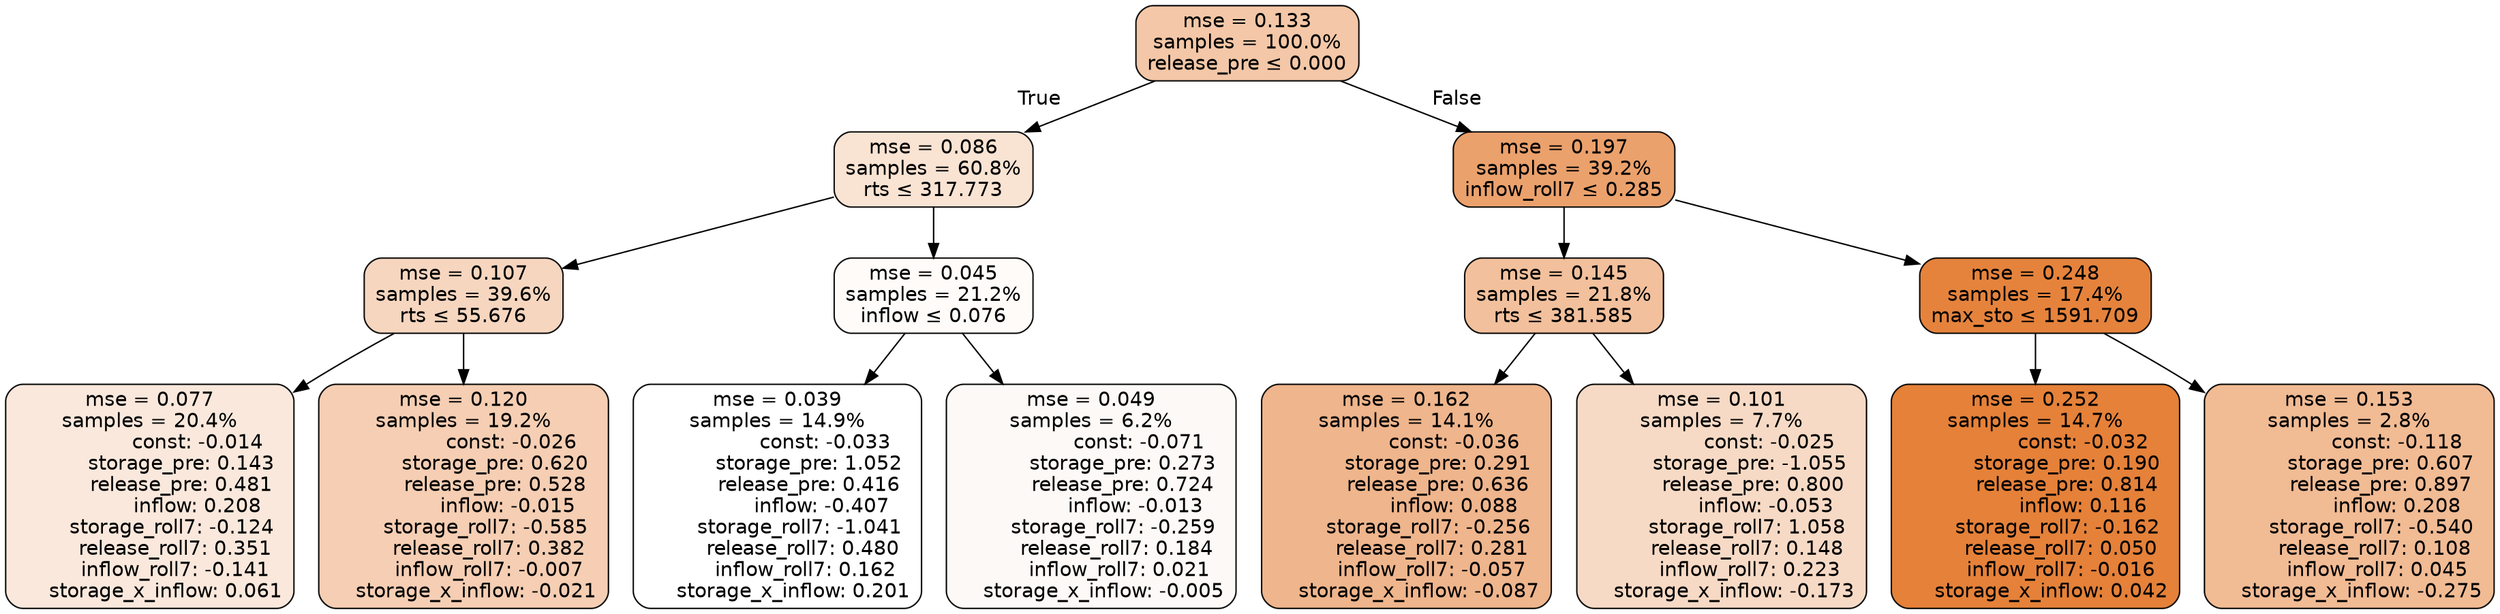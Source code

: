 digraph tree {
bgcolor="transparent"
node [shape=rectangle, style="filled, rounded", color="black", fontname=helvetica] ;
edge [fontname=helvetica] ;
	"0" [label="mse = 0.133
samples = 100.0%
release_pre &le; 0.000", fillcolor="#f3c7a7"]
	"1" [label="mse = 0.086
samples = 60.8%
rts &le; 317.773", fillcolor="#f9e3d3"]
	"2" [label="mse = 0.107
samples = 39.6%
rts &le; 55.676", fillcolor="#f6d6bf"]
	"3" [label="mse = 0.077
samples = 20.4%
               const: -0.014
          storage_pre: 0.143
          release_pre: 0.481
               inflow: 0.208
       storage_roll7: -0.124
        release_roll7: 0.351
        inflow_roll7: -0.141
     storage_x_inflow: 0.061", fillcolor="#fae8dc"]
	"4" [label="mse = 0.120
samples = 19.2%
               const: -0.026
          storage_pre: 0.620
          release_pre: 0.528
              inflow: -0.015
       storage_roll7: -0.585
        release_roll7: 0.382
        inflow_roll7: -0.007
    storage_x_inflow: -0.021", fillcolor="#f5ceb3"]
	"5" [label="mse = 0.045
samples = 21.2%
inflow &le; 0.076", fillcolor="#fefbf9"]
	"6" [label="mse = 0.039
samples = 14.9%
               const: -0.033
          storage_pre: 1.052
          release_pre: 0.416
              inflow: -0.407
       storage_roll7: -1.041
        release_roll7: 0.480
         inflow_roll7: 0.162
     storage_x_inflow: 0.201", fillcolor="#ffffff"]
	"7" [label="mse = 0.049
samples = 6.2%
               const: -0.071
          storage_pre: 0.273
          release_pre: 0.724
              inflow: -0.013
       storage_roll7: -0.259
        release_roll7: 0.184
         inflow_roll7: 0.021
    storage_x_inflow: -0.005", fillcolor="#fdf9f6"]
	"8" [label="mse = 0.197
samples = 39.2%
inflow_roll7 &le; 0.285", fillcolor="#eba16c"]
	"9" [label="mse = 0.145
samples = 21.8%
rts &le; 381.585", fillcolor="#f2c09c"]
	"10" [label="mse = 0.162
samples = 14.1%
               const: -0.036
          storage_pre: 0.291
          release_pre: 0.636
               inflow: 0.088
       storage_roll7: -0.256
        release_roll7: 0.281
        inflow_roll7: -0.057
    storage_x_inflow: -0.087", fillcolor="#efb58c"]
	"11" [label="mse = 0.101
samples = 7.7%
               const: -0.025
         storage_pre: -1.055
          release_pre: 0.800
              inflow: -0.053
        storage_roll7: 1.058
        release_roll7: 0.148
         inflow_roll7: 0.223
    storage_x_inflow: -0.173", fillcolor="#f7dac5"]
	"12" [label="mse = 0.248
samples = 17.4%
max_sto &le; 1591.709", fillcolor="#e5833c"]
	"13" [label="mse = 0.252
samples = 14.7%
               const: -0.032
          storage_pre: 0.190
          release_pre: 0.814
               inflow: 0.116
       storage_roll7: -0.162
        release_roll7: 0.050
        inflow_roll7: -0.016
     storage_x_inflow: 0.042", fillcolor="#e58139"]
	"14" [label="mse = 0.153
samples = 2.8%
               const: -0.118
          storage_pre: 0.607
          release_pre: 0.897
               inflow: 0.208
       storage_roll7: -0.540
        release_roll7: 0.108
         inflow_roll7: 0.045
    storage_x_inflow: -0.275", fillcolor="#f1bb94"]

	"0" -> "1" [labeldistance=2.5, labelangle=45, headlabel="True"]
	"1" -> "2"
	"2" -> "3"
	"2" -> "4"
	"1" -> "5"
	"5" -> "6"
	"5" -> "7"
	"0" -> "8" [labeldistance=2.5, labelangle=-45, headlabel="False"]
	"8" -> "9"
	"9" -> "10"
	"9" -> "11"
	"8" -> "12"
	"12" -> "13"
	"12" -> "14"
}